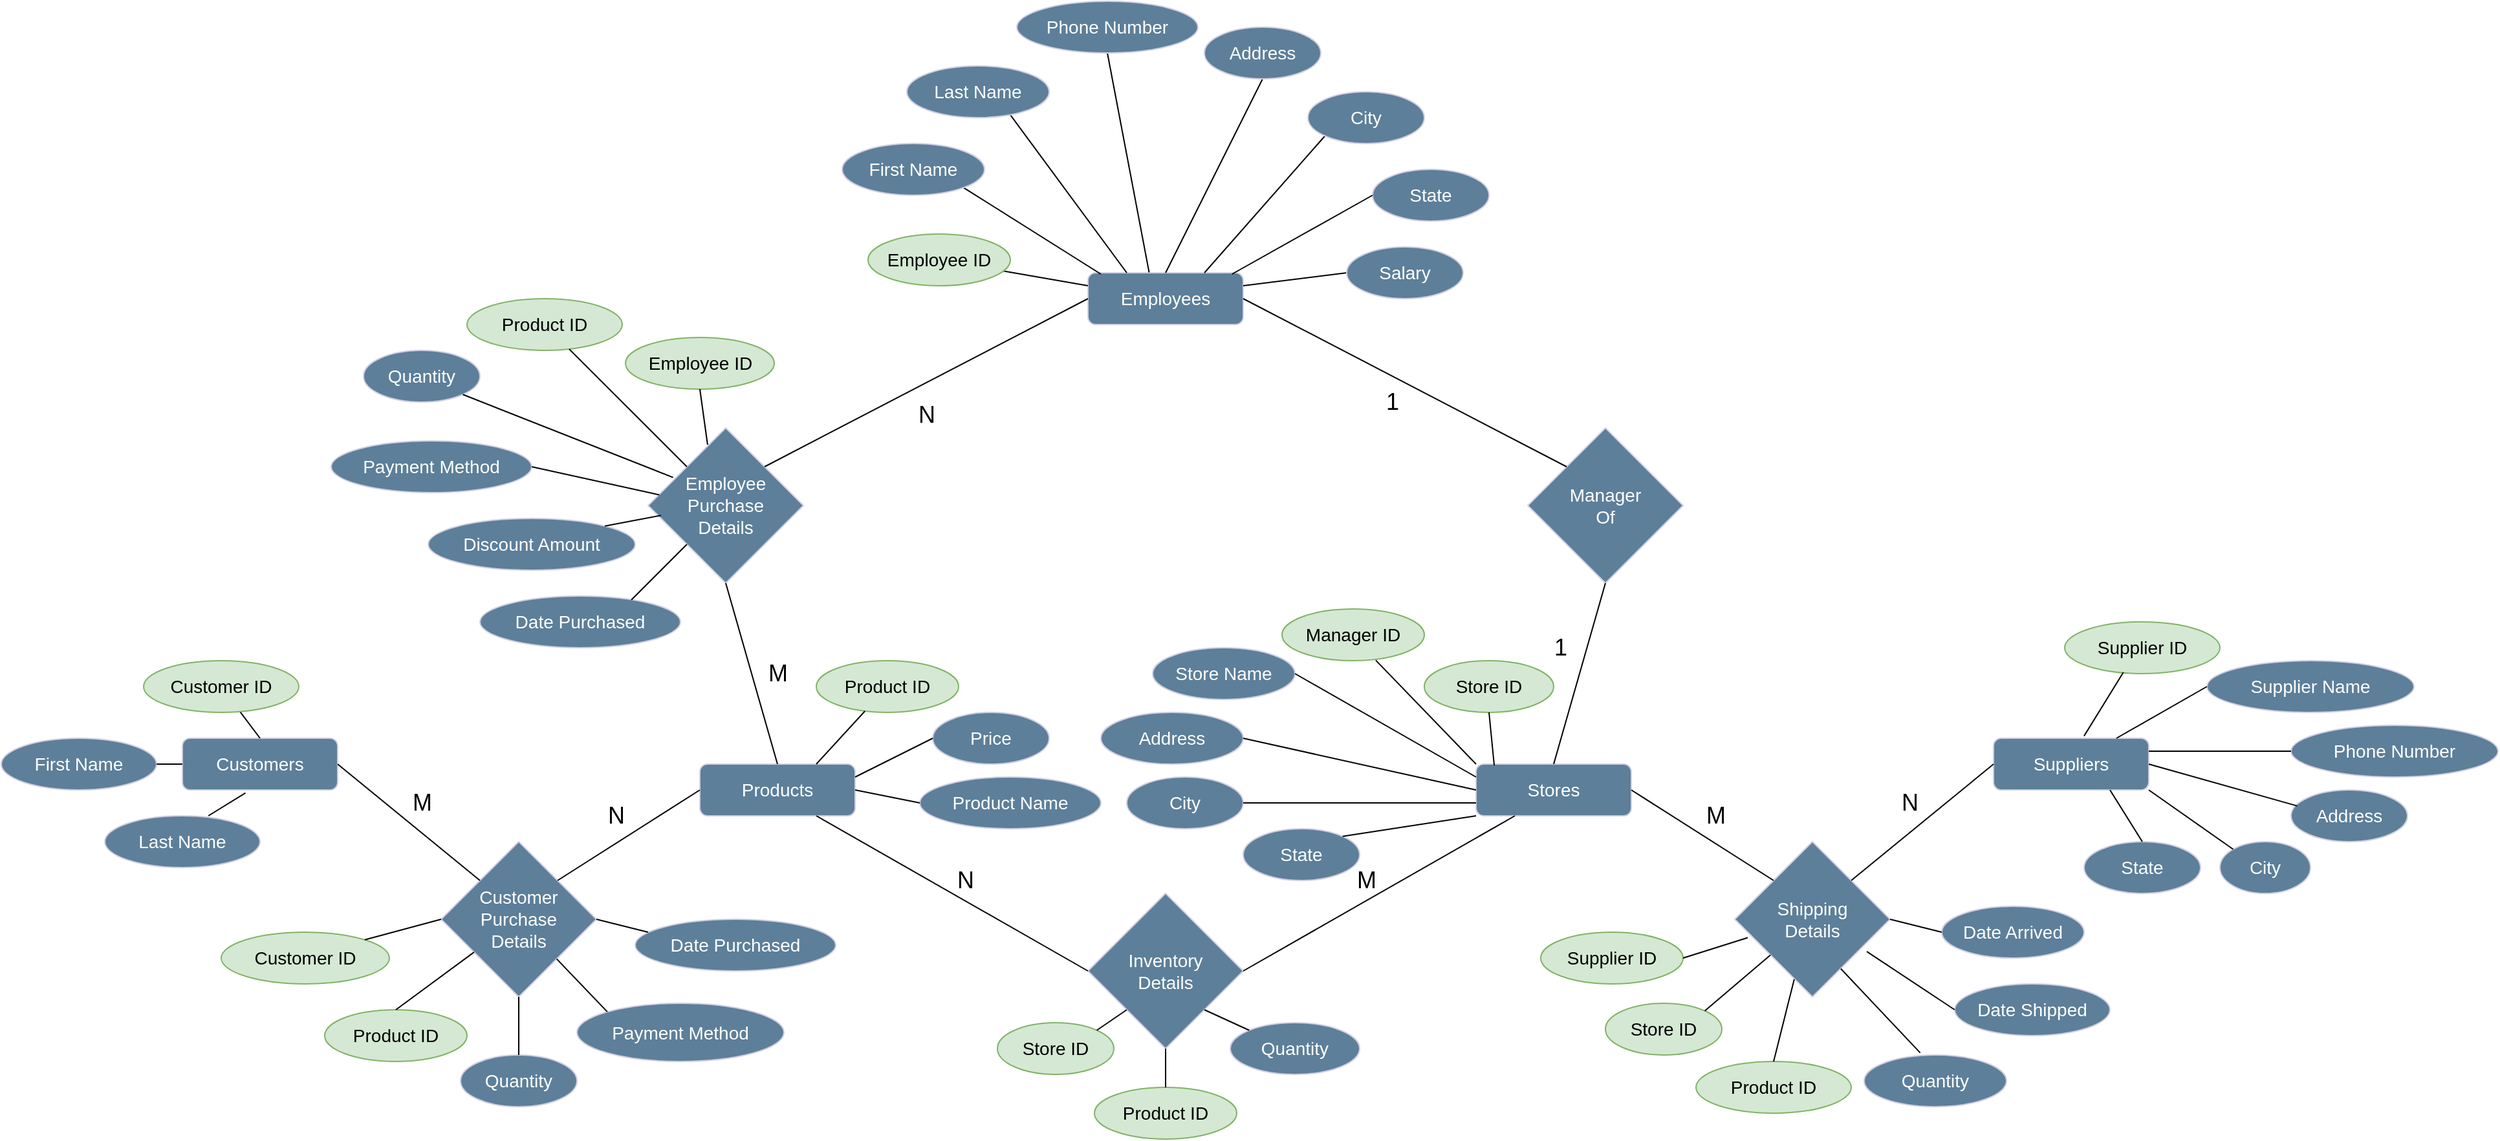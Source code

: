 <mxfile version="13.8.0" type="device"><diagram id="VYTb03us6esAAmL-X3yg" name="Page-1"><mxGraphModel dx="2272" dy="1904" grid="1" gridSize="10" guides="1" tooltips="1" connect="1" arrows="1" fold="1" page="1" pageScale="1" pageWidth="850" pageHeight="1100" math="0" shadow="0"><root><mxCell id="0"/><mxCell id="1" parent="0"/><mxCell id="piTA3tJr2Fd1PBmxvpUg-2" value="&lt;font style=&quot;font-size: 14px;&quot;&gt;Customer&lt;br style=&quot;font-size: 14px;&quot;&gt;Purchase&lt;br style=&quot;font-size: 14px;&quot;&gt;Details&lt;/font&gt;" style="rhombus;whiteSpace=wrap;html=1;fillColor=#5D7F99;strokeColor=#D0CEE2;fontSize=14;fontColor=#FFFFFF;" parent="1" vertex="1"><mxGeometry x="-160" y="560" width="120" height="120" as="geometry"/></mxCell><mxCell id="piTA3tJr2Fd1PBmxvpUg-3" value="&lt;font style=&quot;font-size: 14px;&quot;&gt;Customers&lt;/font&gt;" style="rounded=1;whiteSpace=wrap;html=1;fillColor=#5D7F99;strokeColor=#D0CEE2;fontSize=14;fontColor=#FFFFFF;" parent="1" vertex="1"><mxGeometry x="-360" y="480" width="120" height="40" as="geometry"/></mxCell><mxCell id="piTA3tJr2Fd1PBmxvpUg-4" value="&lt;font style=&quot;font-size: 14px;&quot;&gt;Products&lt;/font&gt;" style="rounded=1;whiteSpace=wrap;html=1;fillColor=#5D7F99;strokeColor=#D0CEE2;fontSize=14;fontColor=#FFFFFF;" parent="1" vertex="1"><mxGeometry x="40" y="500" width="120" height="40" as="geometry"/></mxCell><mxCell id="piTA3tJr2Fd1PBmxvpUg-5" value="&lt;font style=&quot;font-size: 14px;&quot;&gt;Employees&lt;/font&gt;" style="rounded=1;whiteSpace=wrap;html=1;fillColor=#5D7F99;strokeColor=#D0CEE2;fontSize=14;fontColor=#FFFFFF;" parent="1" vertex="1"><mxGeometry x="340" y="120" width="120" height="40" as="geometry"/></mxCell><mxCell id="piTA3tJr2Fd1PBmxvpUg-6" value="&lt;font style=&quot;font-size: 14px;&quot;&gt;Stores&lt;/font&gt;" style="rounded=1;whiteSpace=wrap;html=1;fillColor=#5D7F99;strokeColor=#D0CEE2;fontSize=14;fontColor=#FFFFFF;" parent="1" vertex="1"><mxGeometry x="640" y="500" width="120" height="40" as="geometry"/></mxCell><mxCell id="piTA3tJr2Fd1PBmxvpUg-7" value="&lt;font style=&quot;font-size: 14px;&quot;&gt;Employee&lt;br style=&quot;font-size: 14px;&quot;&gt;Purchase&lt;br style=&quot;font-size: 14px;&quot;&gt;Details&lt;br style=&quot;font-size: 14px;&quot;&gt;&lt;/font&gt;" style="rhombus;whiteSpace=wrap;html=1;fillColor=#5D7F99;strokeColor=#D0CEE2;fontSize=14;fontColor=#FFFFFF;" parent="1" vertex="1"><mxGeometry y="240" width="120" height="120" as="geometry"/></mxCell><mxCell id="piTA3tJr2Fd1PBmxvpUg-8" value="&lt;font style=&quot;font-size: 14px;&quot;&gt;Manager&lt;br style=&quot;font-size: 14px;&quot;&gt;Of&lt;/font&gt;" style="rhombus;whiteSpace=wrap;html=1;fillColor=#5D7F99;strokeColor=#D0CEE2;fontSize=14;fontColor=#FFFFFF;" parent="1" vertex="1"><mxGeometry x="680" y="240" width="120" height="120" as="geometry"/></mxCell><mxCell id="piTA3tJr2Fd1PBmxvpUg-9" value="&lt;font style=&quot;font-size: 14px;&quot;&gt;Inventory&lt;br style=&quot;font-size: 14px;&quot;&gt;Details&lt;/font&gt;" style="rhombus;whiteSpace=wrap;html=1;fillColor=#5D7F99;strokeColor=#D0CEE2;fontSize=14;fontColor=#FFFFFF;" parent="1" vertex="1"><mxGeometry x="340" y="600" width="120" height="120" as="geometry"/></mxCell><mxCell id="piTA3tJr2Fd1PBmxvpUg-10" value="&lt;font style=&quot;font-size: 14px;&quot;&gt;Shipping&lt;br style=&quot;font-size: 14px;&quot;&gt;Details&lt;br style=&quot;font-size: 14px;&quot;&gt;&lt;/font&gt;" style="rhombus;whiteSpace=wrap;html=1;fillColor=#5D7F99;strokeColor=#D0CEE2;fontSize=14;fontColor=#FFFFFF;" parent="1" vertex="1"><mxGeometry x="840" y="560" width="120" height="120" as="geometry"/></mxCell><mxCell id="piTA3tJr2Fd1PBmxvpUg-11" value="" style="endArrow=none;html=1;exitX=1;exitY=0.5;exitDx=0;exitDy=0;entryX=0;entryY=0;entryDx=0;entryDy=0;fontSize=14;fontColor=#FFFFFF;" parent="1" source="piTA3tJr2Fd1PBmxvpUg-3" target="piTA3tJr2Fd1PBmxvpUg-2" edge="1"><mxGeometry width="50" height="50" relative="1" as="geometry"><mxPoint x="-170" y="480" as="sourcePoint"/><mxPoint x="-120" y="430" as="targetPoint"/></mxGeometry></mxCell><mxCell id="piTA3tJr2Fd1PBmxvpUg-12" value="" style="endArrow=none;html=1;entryX=0.5;entryY=1;entryDx=0;entryDy=0;exitX=0.5;exitY=0;exitDx=0;exitDy=0;fontSize=14;fontColor=#FFFFFF;" parent="1" source="piTA3tJr2Fd1PBmxvpUg-6" target="piTA3tJr2Fd1PBmxvpUg-8" edge="1"><mxGeometry width="50" height="50" relative="1" as="geometry"><mxPoint x="850" y="250" as="sourcePoint"/><mxPoint x="650" y="350" as="targetPoint"/></mxGeometry></mxCell><mxCell id="piTA3tJr2Fd1PBmxvpUg-13" value="" style="endArrow=none;html=1;exitX=1;exitY=0;exitDx=0;exitDy=0;entryX=0;entryY=0.5;entryDx=0;entryDy=0;fontSize=14;fontColor=#FFFFFF;" parent="1" source="piTA3tJr2Fd1PBmxvpUg-2" target="piTA3tJr2Fd1PBmxvpUg-4" edge="1"><mxGeometry width="50" height="50" relative="1" as="geometry"><mxPoint x="50" y="460" as="sourcePoint"/><mxPoint x="100" y="410" as="targetPoint"/></mxGeometry></mxCell><mxCell id="piTA3tJr2Fd1PBmxvpUg-14" value="" style="endArrow=none;html=1;exitX=1;exitY=0;exitDx=0;exitDy=0;entryX=0;entryY=0.5;entryDx=0;entryDy=0;fontSize=14;fontColor=#FFFFFF;" parent="1" source="piTA3tJr2Fd1PBmxvpUg-7" target="piTA3tJr2Fd1PBmxvpUg-5" edge="1"><mxGeometry width="50" height="50" relative="1" as="geometry"><mxPoint x="120" y="270" as="sourcePoint"/><mxPoint x="170" y="220" as="targetPoint"/></mxGeometry></mxCell><mxCell id="piTA3tJr2Fd1PBmxvpUg-15" value="" style="endArrow=none;html=1;entryX=0;entryY=0;entryDx=0;entryDy=0;exitX=1;exitY=0.5;exitDx=0;exitDy=0;fontSize=14;fontColor=#FFFFFF;" parent="1" source="piTA3tJr2Fd1PBmxvpUg-5" target="piTA3tJr2Fd1PBmxvpUg-8" edge="1"><mxGeometry width="50" height="50" relative="1" as="geometry"><mxPoint x="150" y="390" as="sourcePoint"/><mxPoint x="200" y="340" as="targetPoint"/></mxGeometry></mxCell><mxCell id="piTA3tJr2Fd1PBmxvpUg-16" value="" style="endArrow=none;html=1;exitX=0.5;exitY=0;exitDx=0;exitDy=0;entryX=0.5;entryY=1;entryDx=0;entryDy=0;fontSize=14;fontColor=#FFFFFF;" parent="1" source="piTA3tJr2Fd1PBmxvpUg-4" target="piTA3tJr2Fd1PBmxvpUg-7" edge="1"><mxGeometry width="50" height="50" relative="1" as="geometry"><mxPoint x="190" y="450" as="sourcePoint"/><mxPoint x="240" y="400" as="targetPoint"/></mxGeometry></mxCell><mxCell id="piTA3tJr2Fd1PBmxvpUg-18" value="" style="endArrow=none;html=1;exitX=0.25;exitY=1;exitDx=0;exitDy=0;entryX=1;entryY=0.5;entryDx=0;entryDy=0;fontSize=14;fontColor=#FFFFFF;" parent="1" source="piTA3tJr2Fd1PBmxvpUg-6" target="piTA3tJr2Fd1PBmxvpUg-9" edge="1"><mxGeometry width="50" height="50" relative="1" as="geometry"><mxPoint x="1020" y="120" as="sourcePoint"/><mxPoint x="1070" y="70" as="targetPoint"/></mxGeometry></mxCell><mxCell id="piTA3tJr2Fd1PBmxvpUg-19" value="" style="endArrow=none;html=1;exitX=0.75;exitY=1;exitDx=0;exitDy=0;entryX=0;entryY=0.5;entryDx=0;entryDy=0;fontSize=14;fontColor=#FFFFFF;" parent="1" source="piTA3tJr2Fd1PBmxvpUg-4" target="piTA3tJr2Fd1PBmxvpUg-9" edge="1"><mxGeometry width="50" height="50" relative="1" as="geometry"><mxPoint x="450" y="580" as="sourcePoint"/><mxPoint x="500" y="530" as="targetPoint"/></mxGeometry></mxCell><mxCell id="piTA3tJr2Fd1PBmxvpUg-20" value="&lt;font style=&quot;font-size: 14px;&quot;&gt;Suppliers&lt;/font&gt;" style="rounded=1;whiteSpace=wrap;html=1;fillColor=#5D7F99;strokeColor=#D0CEE2;fontSize=14;fontColor=#FFFFFF;" parent="1" vertex="1"><mxGeometry x="1040" y="480" width="120" height="40" as="geometry"/></mxCell><mxCell id="piTA3tJr2Fd1PBmxvpUg-21" value="" style="endArrow=none;html=1;entryX=0;entryY=0.5;entryDx=0;entryDy=0;exitX=1;exitY=0;exitDx=0;exitDy=0;fontSize=14;fontColor=#FFFFFF;" parent="1" source="piTA3tJr2Fd1PBmxvpUg-10" target="piTA3tJr2Fd1PBmxvpUg-20" edge="1"><mxGeometry width="50" height="50" relative="1" as="geometry"><mxPoint x="360" y="480" as="sourcePoint"/><mxPoint x="410" y="430" as="targetPoint"/></mxGeometry></mxCell><mxCell id="piTA3tJr2Fd1PBmxvpUg-22" value="" style="endArrow=none;html=1;entryX=0;entryY=0;entryDx=0;entryDy=0;exitX=1;exitY=0.5;exitDx=0;exitDy=0;fontSize=14;fontColor=#FFFFFF;" parent="1" source="piTA3tJr2Fd1PBmxvpUg-6" target="piTA3tJr2Fd1PBmxvpUg-10" edge="1"><mxGeometry width="50" height="50" relative="1" as="geometry"><mxPoint x="360" y="480" as="sourcePoint"/><mxPoint x="410" y="430" as="targetPoint"/></mxGeometry></mxCell><mxCell id="piTA3tJr2Fd1PBmxvpUg-23" value="&lt;font style=&quot;font-size: 18px&quot; color=&quot;#000000&quot;&gt;M&lt;/font&gt;" style="text;html=1;align=center;verticalAlign=middle;resizable=0;points=[];autosize=1;fontSize=14;fontColor=#FFFFFF;" parent="1" vertex="1"><mxGeometry x="-190" y="520" width="30" height="20" as="geometry"/></mxCell><mxCell id="piTA3tJr2Fd1PBmxvpUg-26" value="&lt;font style=&quot;font-size: 18px&quot; color=&quot;#000000&quot;&gt;N&lt;/font&gt;" style="text;html=1;align=center;verticalAlign=middle;resizable=0;points=[];autosize=1;fontSize=14;fontColor=#FFFFFF;" parent="1" vertex="1"><mxGeometry x="-40" y="530" width="30" height="20" as="geometry"/></mxCell><mxCell id="piTA3tJr2Fd1PBmxvpUg-28" value="&lt;font style=&quot;font-size: 18px&quot; color=&quot;#000000&quot;&gt;M&lt;/font&gt;" style="text;html=1;align=center;verticalAlign=middle;resizable=0;points=[];autosize=1;fontSize=14;fontColor=#FFFFFF;" parent="1" vertex="1"><mxGeometry x="85" y="420" width="30" height="20" as="geometry"/></mxCell><mxCell id="piTA3tJr2Fd1PBmxvpUg-29" value="&lt;font style=&quot;font-size: 18px&quot; color=&quot;#000000&quot;&gt;N&lt;/font&gt;" style="text;html=1;align=center;verticalAlign=middle;resizable=0;points=[];autosize=1;fontSize=14;fontColor=#FFFFFF;" parent="1" vertex="1"><mxGeometry x="200" y="220" width="30" height="20" as="geometry"/></mxCell><mxCell id="piTA3tJr2Fd1PBmxvpUg-32" value="&lt;font style=&quot;font-size: 18px&quot; color=&quot;#000000&quot;&gt;1&lt;/font&gt;" style="text;html=1;align=center;verticalAlign=middle;resizable=0;points=[];autosize=1;fontSize=14;fontColor=#FFFFFF;" parent="1" vertex="1"><mxGeometry x="560" y="210" width="30" height="20" as="geometry"/></mxCell><mxCell id="piTA3tJr2Fd1PBmxvpUg-33" value="&lt;font style=&quot;font-size: 18px&quot; color=&quot;#000000&quot;&gt;1&lt;/font&gt;" style="text;html=1;align=center;verticalAlign=middle;resizable=0;points=[];autosize=1;fontSize=14;fontColor=#FFFFFF;" parent="1" vertex="1"><mxGeometry x="690" y="400" width="30" height="20" as="geometry"/></mxCell><mxCell id="piTA3tJr2Fd1PBmxvpUg-34" value="&lt;font style=&quot;font-size: 18px&quot; color=&quot;#000000&quot;&gt;N&lt;/font&gt;" style="text;html=1;align=center;verticalAlign=middle;resizable=0;points=[];autosize=1;fontSize=14;fontColor=#FFFFFF;" parent="1" vertex="1"><mxGeometry x="230" y="580" width="30" height="20" as="geometry"/></mxCell><mxCell id="piTA3tJr2Fd1PBmxvpUg-39" value="&lt;font style=&quot;font-size: 18px&quot; color=&quot;#000000&quot;&gt;M&lt;/font&gt;" style="text;html=1;align=center;verticalAlign=middle;resizable=0;points=[];autosize=1;fontSize=14;fontColor=#FFFFFF;" parent="1" vertex="1"><mxGeometry x="810" y="530" width="30" height="20" as="geometry"/></mxCell><mxCell id="piTA3tJr2Fd1PBmxvpUg-41" value="&lt;font style=&quot;font-size: 18px&quot; color=&quot;#000000&quot;&gt;N&lt;/font&gt;" style="text;html=1;align=center;verticalAlign=middle;resizable=0;points=[];autosize=1;fontSize=14;fontColor=#FFFFFF;" parent="1" vertex="1"><mxGeometry x="960" y="520" width="30" height="20" as="geometry"/></mxCell><mxCell id="piTA3tJr2Fd1PBmxvpUg-44" value="&lt;font style=&quot;font-size: 18px&quot; color=&quot;#000000&quot;&gt;M&lt;/font&gt;" style="text;html=1;align=center;verticalAlign=middle;resizable=0;points=[];autosize=1;fontSize=14;fontColor=#FFFFFF;" parent="1" vertex="1"><mxGeometry x="540" y="580" width="30" height="20" as="geometry"/></mxCell><mxCell id="piTA3tJr2Fd1PBmxvpUg-45" value="Quantity" style="ellipse;whiteSpace=wrap;html=1;rounded=0;sketch=0;strokeColor=#D0CEE2;fillColor=#5D7F99;fontSize=14;fontColor=#FFFFFF;" parent="1" vertex="1"><mxGeometry x="-145" y="725" width="90" height="40" as="geometry"/></mxCell><mxCell id="piTA3tJr2Fd1PBmxvpUg-46" value="Product Name" style="ellipse;whiteSpace=wrap;html=1;rounded=0;sketch=0;strokeColor=#D0CEE2;fillColor=#5D7F99;fontSize=14;fontColor=#FFFFFF;" parent="1" vertex="1"><mxGeometry x="210" y="510" width="140" height="40" as="geometry"/></mxCell><mxCell id="piTA3tJr2Fd1PBmxvpUg-47" value="Payment Method" style="ellipse;whiteSpace=wrap;html=1;rounded=0;sketch=0;strokeColor=#D0CEE2;fillColor=#5D7F99;fontSize=14;fontColor=#FFFFFF;" parent="1" vertex="1"><mxGeometry x="-55" y="685" width="160" height="45" as="geometry"/></mxCell><mxCell id="piTA3tJr2Fd1PBmxvpUg-48" value="Price" style="ellipse;whiteSpace=wrap;html=1;rounded=0;sketch=0;strokeColor=#D0CEE2;fillColor=#5D7F99;fontSize=14;fontColor=#FFFFFF;" parent="1" vertex="1"><mxGeometry x="220" y="460" width="90" height="40" as="geometry"/></mxCell><mxCell id="piTA3tJr2Fd1PBmxvpUg-49" value="Store ID" style="ellipse;whiteSpace=wrap;html=1;rounded=0;sketch=0;strokeColor=#82b366;fillColor=#d5e8d4;fontSize=14;" parent="1" vertex="1"><mxGeometry x="600" y="420" width="100" height="40" as="geometry"/></mxCell><mxCell id="piTA3tJr2Fd1PBmxvpUg-50" value="" style="endArrow=none;html=1;strokeColor=#000000;fontSize=14;fontColor=#FFFFFF;exitX=0.5;exitY=0;exitDx=0;exitDy=0;" parent="1" source="piTA3tJr2Fd1PBmxvpUg-3" target="piTA3tJr2Fd1PBmxvpUg-55" edge="1"><mxGeometry width="50" height="50" relative="1" as="geometry"><mxPoint x="-470" y="710" as="sourcePoint"/><mxPoint x="-420" y="660" as="targetPoint"/></mxGeometry></mxCell><mxCell id="piTA3tJr2Fd1PBmxvpUg-52" value="Customer ID" style="ellipse;whiteSpace=wrap;html=1;rounded=0;sketch=0;strokeColor=#82b366;fillColor=#d5e8d4;fontSize=14;" parent="1" vertex="1"><mxGeometry x="-330" y="630" width="130" height="40" as="geometry"/></mxCell><mxCell id="piTA3tJr2Fd1PBmxvpUg-53" value="Product ID" style="ellipse;whiteSpace=wrap;html=1;rounded=0;sketch=0;strokeColor=#82b366;fillColor=#d5e8d4;fontSize=14;" parent="1" vertex="1"><mxGeometry x="130" y="420" width="110" height="40" as="geometry"/></mxCell><mxCell id="piTA3tJr2Fd1PBmxvpUg-54" value="Product ID" style="ellipse;whiteSpace=wrap;html=1;rounded=0;sketch=0;strokeColor=#82b366;fillColor=#d5e8d4;fontSize=14;" parent="1" vertex="1"><mxGeometry x="-250" y="690" width="110" height="40" as="geometry"/></mxCell><mxCell id="piTA3tJr2Fd1PBmxvpUg-55" value="Customer ID" style="ellipse;whiteSpace=wrap;html=1;rounded=0;sketch=0;strokeColor=#82b366;fillColor=#d5e8d4;fontSize=14;" parent="1" vertex="1"><mxGeometry x="-390" y="420" width="120" height="40" as="geometry"/></mxCell><mxCell id="piTA3tJr2Fd1PBmxvpUg-56" value="First Name" style="ellipse;whiteSpace=wrap;html=1;rounded=0;sketch=0;strokeColor=#D0CEE2;fillColor=#5D7F99;fontSize=14;fontColor=#FFFFFF;" parent="1" vertex="1"><mxGeometry x="-500" y="480" width="120" height="40" as="geometry"/></mxCell><mxCell id="piTA3tJr2Fd1PBmxvpUg-57" value="Last Name" style="ellipse;whiteSpace=wrap;html=1;rounded=0;sketch=0;strokeColor=#D0CEE2;fillColor=#5D7F99;fontSize=14;fontColor=#FFFFFF;" parent="1" vertex="1"><mxGeometry x="-420" y="540" width="120" height="40" as="geometry"/></mxCell><mxCell id="piTA3tJr2Fd1PBmxvpUg-59" value="" style="endArrow=none;html=1;strokeColor=#000000;fontSize=14;fontColor=#FFFFFF;entryX=0;entryY=0.5;entryDx=0;entryDy=0;exitX=1;exitY=0.5;exitDx=0;exitDy=0;" parent="1" source="piTA3tJr2Fd1PBmxvpUg-56" target="piTA3tJr2Fd1PBmxvpUg-3" edge="1"><mxGeometry width="50" height="50" relative="1" as="geometry"><mxPoint x="-460" y="720" as="sourcePoint"/><mxPoint x="-410" y="670" as="targetPoint"/></mxGeometry></mxCell><mxCell id="piTA3tJr2Fd1PBmxvpUg-61" value="" style="endArrow=none;html=1;strokeColor=#000000;fontSize=14;fontColor=#FFFFFF;entryX=0.406;entryY=1.058;entryDx=0;entryDy=0;entryPerimeter=0;exitX=0.667;exitY=0;exitDx=0;exitDy=0;exitPerimeter=0;" parent="1" source="piTA3tJr2Fd1PBmxvpUg-57" target="piTA3tJr2Fd1PBmxvpUg-3" edge="1"><mxGeometry width="50" height="50" relative="1" as="geometry"><mxPoint x="-380" y="770" as="sourcePoint"/><mxPoint x="-330" y="720" as="targetPoint"/></mxGeometry></mxCell><mxCell id="piTA3tJr2Fd1PBmxvpUg-62" value="" style="endArrow=none;html=1;strokeColor=#000000;fontSize=14;fontColor=#FFFFFF;entryX=0;entryY=0.5;entryDx=0;entryDy=0;exitX=1;exitY=0;exitDx=0;exitDy=0;" parent="1" source="piTA3tJr2Fd1PBmxvpUg-52" target="piTA3tJr2Fd1PBmxvpUg-2" edge="1"><mxGeometry width="50" height="50" relative="1" as="geometry"><mxPoint x="-370" y="780" as="sourcePoint"/><mxPoint x="-320" y="730" as="targetPoint"/></mxGeometry></mxCell><mxCell id="piTA3tJr2Fd1PBmxvpUg-63" value="" style="endArrow=none;html=1;strokeColor=#000000;fontSize=14;fontColor=#FFFFFF;exitX=0;exitY=0.25;exitDx=0;exitDy=0;" parent="1" source="piTA3tJr2Fd1PBmxvpUg-5" target="piTA3tJr2Fd1PBmxvpUg-104" edge="1"><mxGeometry width="50" height="50" relative="1" as="geometry"><mxPoint x="350" y="130" as="sourcePoint"/><mxPoint x="350" y="-10" as="targetPoint"/></mxGeometry></mxCell><mxCell id="piTA3tJr2Fd1PBmxvpUg-64" value="" style="endArrow=none;html=1;strokeColor=#000000;fontSize=14;fontColor=#FFFFFF;entryX=1;entryY=1;entryDx=0;entryDy=0;exitX=0.083;exitY=0.025;exitDx=0;exitDy=0;exitPerimeter=0;" parent="1" source="piTA3tJr2Fd1PBmxvpUg-5" target="piTA3tJr2Fd1PBmxvpUg-81" edge="1"><mxGeometry width="50" height="50" relative="1" as="geometry"><mxPoint x="380" y="10" as="sourcePoint"/><mxPoint x="430" y="-40" as="targetPoint"/></mxGeometry></mxCell><mxCell id="piTA3tJr2Fd1PBmxvpUg-65" value="" style="endArrow=none;html=1;strokeColor=#000000;fontSize=14;fontColor=#FFFFFF;exitX=0.75;exitY=0;exitDx=0;exitDy=0;" parent="1" source="piTA3tJr2Fd1PBmxvpUg-4" target="piTA3tJr2Fd1PBmxvpUg-53" edge="1"><mxGeometry width="50" height="50" relative="1" as="geometry"><mxPoint x="280" y="330" as="sourcePoint"/><mxPoint x="330" y="280" as="targetPoint"/></mxGeometry></mxCell><mxCell id="piTA3tJr2Fd1PBmxvpUg-66" value="" style="endArrow=none;html=1;strokeColor=#000000;fontSize=14;fontColor=#FFFFFF;exitX=1;exitY=0.25;exitDx=0;exitDy=0;entryX=0;entryY=0.5;entryDx=0;entryDy=0;" parent="1" source="piTA3tJr2Fd1PBmxvpUg-4" target="piTA3tJr2Fd1PBmxvpUg-48" edge="1"><mxGeometry width="50" height="50" relative="1" as="geometry"><mxPoint x="290" y="340" as="sourcePoint"/><mxPoint x="340" y="290" as="targetPoint"/></mxGeometry></mxCell><mxCell id="piTA3tJr2Fd1PBmxvpUg-67" value="" style="endArrow=none;html=1;strokeColor=#000000;fontSize=14;fontColor=#FFFFFF;entryX=0.5;entryY=1;entryDx=0;entryDy=0;exitX=0.5;exitY=0;exitDx=0;exitDy=0;" parent="1" source="piTA3tJr2Fd1PBmxvpUg-5" target="piTA3tJr2Fd1PBmxvpUg-105" edge="1"><mxGeometry width="50" height="50" relative="1" as="geometry"><mxPoint x="400" y="420" as="sourcePoint"/><mxPoint x="450" y="370" as="targetPoint"/></mxGeometry></mxCell><mxCell id="piTA3tJr2Fd1PBmxvpUg-68" value="" style="endArrow=none;html=1;strokeColor=#000000;fontSize=14;fontColor=#FFFFFF;exitX=0.75;exitY=0;exitDx=0;exitDy=0;entryX=0;entryY=1;entryDx=0;entryDy=0;" parent="1" source="piTA3tJr2Fd1PBmxvpUg-5" target="piTA3tJr2Fd1PBmxvpUg-82" edge="1"><mxGeometry width="50" height="50" relative="1" as="geometry"><mxPoint x="410" y="430" as="sourcePoint"/><mxPoint x="560" y="-50" as="targetPoint"/></mxGeometry></mxCell><mxCell id="piTA3tJr2Fd1PBmxvpUg-69" value="" style="endArrow=none;html=1;strokeColor=#000000;fontSize=14;fontColor=#FFFFFF;entryX=0.25;entryY=0;entryDx=0;entryDy=0;exitX=0.726;exitY=0.942;exitDx=0;exitDy=0;exitPerimeter=0;" parent="1" source="piTA3tJr2Fd1PBmxvpUg-83" target="piTA3tJr2Fd1PBmxvpUg-5" edge="1"><mxGeometry width="50" height="50" relative="1" as="geometry"><mxPoint x="330" y="430" as="sourcePoint"/><mxPoint x="380" y="380" as="targetPoint"/></mxGeometry></mxCell><mxCell id="piTA3tJr2Fd1PBmxvpUg-70" value="" style="endArrow=none;html=1;strokeColor=#000000;fontSize=14;fontColor=#FFFFFF;entryX=0.394;entryY=-0.008;entryDx=0;entryDy=0;entryPerimeter=0;exitX=0.5;exitY=1;exitDx=0;exitDy=0;" parent="1" source="piTA3tJr2Fd1PBmxvpUg-80" target="piTA3tJr2Fd1PBmxvpUg-5" edge="1"><mxGeometry width="50" height="50" relative="1" as="geometry"><mxPoint x="340" y="440" as="sourcePoint"/><mxPoint x="390" y="390" as="targetPoint"/></mxGeometry></mxCell><mxCell id="piTA3tJr2Fd1PBmxvpUg-71" value="" style="endArrow=none;html=1;strokeColor=#000000;fontSize=14;fontColor=#FFFFFF;" parent="1" source="piTA3tJr2Fd1PBmxvpUg-2" target="piTA3tJr2Fd1PBmxvpUg-45" edge="1"><mxGeometry width="50" height="50" relative="1" as="geometry"><mxPoint x="-77" y="660" as="sourcePoint"/><mxPoint x="260" y="340" as="targetPoint"/></mxGeometry></mxCell><mxCell id="piTA3tJr2Fd1PBmxvpUg-72" value="" style="endArrow=none;html=1;strokeColor=#000000;fontSize=14;fontColor=#FFFFFF;entryX=0;entryY=0;entryDx=0;entryDy=0;" parent="1" source="piTA3tJr2Fd1PBmxvpUg-2" target="piTA3tJr2Fd1PBmxvpUg-47" edge="1"><mxGeometry width="50" height="50" relative="1" as="geometry"><mxPoint x="220" y="400" as="sourcePoint"/><mxPoint x="270" y="350" as="targetPoint"/></mxGeometry></mxCell><mxCell id="piTA3tJr2Fd1PBmxvpUg-73" value="" style="endArrow=none;html=1;strokeColor=#000000;fontSize=14;fontColor=#FFFFFF;exitX=0.5;exitY=0;exitDx=0;exitDy=0;" parent="1" source="piTA3tJr2Fd1PBmxvpUg-54" target="piTA3tJr2Fd1PBmxvpUg-2" edge="1"><mxGeometry width="50" height="50" relative="1" as="geometry"><mxPoint x="270" y="420" as="sourcePoint"/><mxPoint x="320" y="370" as="targetPoint"/></mxGeometry></mxCell><mxCell id="piTA3tJr2Fd1PBmxvpUg-74" value="" style="endArrow=none;html=1;strokeColor=#000000;fontSize=14;fontColor=#FFFFFF;exitX=1;exitY=0.5;exitDx=0;exitDy=0;entryX=0;entryY=0.5;entryDx=0;entryDy=0;" parent="1" source="piTA3tJr2Fd1PBmxvpUg-4" target="piTA3tJr2Fd1PBmxvpUg-46" edge="1"><mxGeometry width="50" height="50" relative="1" as="geometry"><mxPoint x="280" y="430" as="sourcePoint"/><mxPoint x="330" y="380" as="targetPoint"/></mxGeometry></mxCell><mxCell id="piTA3tJr2Fd1PBmxvpUg-75" value="Product ID" style="ellipse;whiteSpace=wrap;html=1;rounded=0;sketch=0;strokeColor=#82b366;fillColor=#d5e8d4;fontSize=14;" parent="1" vertex="1"><mxGeometry x="-140" y="140" width="120" height="40" as="geometry"/></mxCell><mxCell id="piTA3tJr2Fd1PBmxvpUg-76" value="Payment Method" style="ellipse;whiteSpace=wrap;html=1;rounded=0;sketch=0;strokeColor=#D0CEE2;fillColor=#5D7F99;fontSize=14;fontColor=#FFFFFF;" parent="1" vertex="1"><mxGeometry x="-245" y="250" width="155" height="40" as="geometry"/></mxCell><mxCell id="piTA3tJr2Fd1PBmxvpUg-77" value="Employee ID" style="ellipse;whiteSpace=wrap;html=1;rounded=0;sketch=0;strokeColor=#82b366;fillColor=#d5e8d4;fontSize=14;" parent="1" vertex="1"><mxGeometry x="-17.5" y="170" width="115" height="40" as="geometry"/></mxCell><mxCell id="piTA3tJr2Fd1PBmxvpUg-78" value="Discount Amount" style="ellipse;whiteSpace=wrap;html=1;rounded=0;sketch=0;strokeColor=#D0CEE2;fillColor=#5D7F99;fontSize=14;fontColor=#FFFFFF;" parent="1" vertex="1"><mxGeometry x="-170" y="310" width="160" height="40" as="geometry"/></mxCell><mxCell id="piTA3tJr2Fd1PBmxvpUg-79" value="Quantity" style="ellipse;whiteSpace=wrap;html=1;rounded=0;sketch=0;strokeColor=#D0CEE2;fillColor=#5D7F99;fontSize=14;fontColor=#FFFFFF;" parent="1" vertex="1"><mxGeometry x="-220" y="180" width="90" height="40" as="geometry"/></mxCell><mxCell id="piTA3tJr2Fd1PBmxvpUg-80" value="Phone Number" style="ellipse;whiteSpace=wrap;html=1;rounded=0;sketch=0;strokeColor=#D0CEE2;fillColor=#5D7F99;fontSize=14;fontColor=#FFFFFF;" parent="1" vertex="1"><mxGeometry x="285" y="-90" width="140" height="40" as="geometry"/></mxCell><mxCell id="piTA3tJr2Fd1PBmxvpUg-81" value="First Name" style="ellipse;whiteSpace=wrap;html=1;rounded=0;sketch=0;strokeColor=#D0CEE2;fillColor=#5D7F99;fontSize=14;fontColor=#FFFFFF;" parent="1" vertex="1"><mxGeometry x="150" y="20" width="110" height="40" as="geometry"/></mxCell><mxCell id="piTA3tJr2Fd1PBmxvpUg-82" value="City" style="ellipse;whiteSpace=wrap;html=1;rounded=0;sketch=0;strokeColor=#D0CEE2;fillColor=#5D7F99;fontSize=14;fontColor=#FFFFFF;" parent="1" vertex="1"><mxGeometry x="510" y="-20" width="90" height="40" as="geometry"/></mxCell><mxCell id="piTA3tJr2Fd1PBmxvpUg-83" value="Last Name" style="ellipse;whiteSpace=wrap;html=1;rounded=0;sketch=0;strokeColor=#D0CEE2;fillColor=#5D7F99;fontSize=14;fontColor=#FFFFFF;" parent="1" vertex="1"><mxGeometry x="200" y="-40" width="110" height="40" as="geometry"/></mxCell><mxCell id="piTA3tJr2Fd1PBmxvpUg-84" value="Quantity" style="ellipse;whiteSpace=wrap;html=1;rounded=0;sketch=0;strokeColor=#D0CEE2;fillColor=#5D7F99;fontSize=14;fontColor=#FFFFFF;" parent="1" vertex="1"><mxGeometry x="940" y="725" width="110" height="40" as="geometry"/></mxCell><mxCell id="piTA3tJr2Fd1PBmxvpUg-85" value="Date Arrived" style="ellipse;whiteSpace=wrap;html=1;rounded=0;sketch=0;strokeColor=#D0CEE2;fillColor=#5D7F99;fontSize=14;fontColor=#FFFFFF;" parent="1" vertex="1"><mxGeometry x="1000" y="610" width="110" height="40" as="geometry"/></mxCell><mxCell id="piTA3tJr2Fd1PBmxvpUg-86" value="Date Shipped" style="ellipse;whiteSpace=wrap;html=1;rounded=0;sketch=0;strokeColor=#D0CEE2;fillColor=#5D7F99;fontSize=14;fontColor=#FFFFFF;" parent="1" vertex="1"><mxGeometry x="1010" y="670" width="120" height="40" as="geometry"/></mxCell><mxCell id="piTA3tJr2Fd1PBmxvpUg-87" value="Supplier ID" style="ellipse;whiteSpace=wrap;html=1;rounded=0;sketch=0;strokeColor=#82b366;fillColor=#d5e8d4;fontSize=14;" parent="1" vertex="1"><mxGeometry x="690" y="630" width="110" height="40" as="geometry"/></mxCell><mxCell id="piTA3tJr2Fd1PBmxvpUg-88" value="Quantity" style="ellipse;whiteSpace=wrap;html=1;rounded=0;sketch=0;strokeColor=#D0CEE2;fillColor=#5D7F99;fontSize=14;fontColor=#FFFFFF;" parent="1" vertex="1"><mxGeometry x="450" y="700" width="100" height="40" as="geometry"/></mxCell><mxCell id="piTA3tJr2Fd1PBmxvpUg-89" value="Product ID" style="ellipse;whiteSpace=wrap;html=1;rounded=0;sketch=0;strokeColor=#82b366;fillColor=#d5e8d4;fontSize=14;" parent="1" vertex="1"><mxGeometry x="345" y="750" width="110" height="40" as="geometry"/></mxCell><mxCell id="piTA3tJr2Fd1PBmxvpUg-91" value="Store ID" style="ellipse;whiteSpace=wrap;html=1;rounded=0;sketch=0;strokeColor=#82b366;fillColor=#d5e8d4;fontSize=14;" parent="1" vertex="1"><mxGeometry x="270" y="700" width="90" height="40" as="geometry"/></mxCell><mxCell id="piTA3tJr2Fd1PBmxvpUg-92" value="Address" style="ellipse;whiteSpace=wrap;html=1;rounded=0;sketch=0;strokeColor=#D0CEE2;fillColor=#5D7F99;fontSize=14;fontColor=#FFFFFF;" parent="1" vertex="1"><mxGeometry x="350" y="460" width="110" height="40" as="geometry"/></mxCell><mxCell id="piTA3tJr2Fd1PBmxvpUg-93" value="City" style="ellipse;whiteSpace=wrap;html=1;rounded=0;sketch=0;strokeColor=#D0CEE2;fillColor=#5D7F99;fontSize=14;fontColor=#FFFFFF;" parent="1" vertex="1"><mxGeometry x="370" y="510" width="90" height="40" as="geometry"/></mxCell><mxCell id="piTA3tJr2Fd1PBmxvpUg-94" value="Manager ID" style="ellipse;whiteSpace=wrap;html=1;rounded=0;sketch=0;strokeColor=#82b366;fillColor=#d5e8d4;fontSize=14;" parent="1" vertex="1"><mxGeometry x="490" y="380" width="110" height="40" as="geometry"/></mxCell><mxCell id="piTA3tJr2Fd1PBmxvpUg-95" value="Store Name" style="ellipse;whiteSpace=wrap;html=1;rounded=0;sketch=0;strokeColor=#D0CEE2;fillColor=#5D7F99;fontSize=14;fontColor=#FFFFFF;" parent="1" vertex="1"><mxGeometry x="390" y="410" width="110" height="40" as="geometry"/></mxCell><mxCell id="piTA3tJr2Fd1PBmxvpUg-96" value="Product ID" style="ellipse;whiteSpace=wrap;html=1;rounded=0;sketch=0;strokeColor=#82b366;fillColor=#d5e8d4;fontSize=14;" parent="1" vertex="1"><mxGeometry x="810" y="730" width="120" height="40" as="geometry"/></mxCell><mxCell id="piTA3tJr2Fd1PBmxvpUg-97" value="Store ID" style="ellipse;whiteSpace=wrap;html=1;rounded=0;sketch=0;strokeColor=#82b366;fillColor=#d5e8d4;fontSize=14;" parent="1" vertex="1"><mxGeometry x="740" y="685" width="90" height="40" as="geometry"/></mxCell><mxCell id="piTA3tJr2Fd1PBmxvpUg-98" value="City" style="ellipse;whiteSpace=wrap;html=1;rounded=0;sketch=0;strokeColor=#D0CEE2;fillColor=#5D7F99;fontSize=14;fontColor=#FFFFFF;" parent="1" vertex="1"><mxGeometry x="1215" y="560" width="70" height="40" as="geometry"/></mxCell><mxCell id="piTA3tJr2Fd1PBmxvpUg-99" value="State" style="ellipse;whiteSpace=wrap;html=1;rounded=0;sketch=0;strokeColor=#D0CEE2;fillColor=#5D7F99;fontSize=14;fontColor=#FFFFFF;" parent="1" vertex="1"><mxGeometry x="1110" y="560" width="90" height="40" as="geometry"/></mxCell><mxCell id="piTA3tJr2Fd1PBmxvpUg-100" value="Phone Number" style="ellipse;whiteSpace=wrap;html=1;rounded=0;sketch=0;strokeColor=#D0CEE2;fillColor=#5D7F99;fontSize=14;fontColor=#FFFFFF;" parent="1" vertex="1"><mxGeometry x="1270" y="470" width="160" height="40" as="geometry"/></mxCell><mxCell id="piTA3tJr2Fd1PBmxvpUg-101" value="Address" style="ellipse;whiteSpace=wrap;html=1;rounded=0;sketch=0;strokeColor=#D0CEE2;fillColor=#5D7F99;fontSize=14;fontColor=#FFFFFF;" parent="1" vertex="1"><mxGeometry x="1270" y="520" width="90" height="40" as="geometry"/></mxCell><mxCell id="piTA3tJr2Fd1PBmxvpUg-102" value="Supplier Name" style="ellipse;whiteSpace=wrap;html=1;rounded=0;sketch=0;strokeColor=#D0CEE2;fillColor=#5D7F99;fontSize=14;fontColor=#FFFFFF;" parent="1" vertex="1"><mxGeometry x="1205" y="420" width="160" height="40" as="geometry"/></mxCell><mxCell id="piTA3tJr2Fd1PBmxvpUg-103" value="Supplier ID" style="ellipse;whiteSpace=wrap;html=1;rounded=0;sketch=0;strokeColor=#82b366;fillColor=#d5e8d4;fontSize=14;" parent="1" vertex="1"><mxGeometry x="1095" y="390" width="120" height="40" as="geometry"/></mxCell><mxCell id="piTA3tJr2Fd1PBmxvpUg-104" value="Employee ID" style="ellipse;whiteSpace=wrap;html=1;rounded=0;sketch=0;strokeColor=#82b366;fillColor=#d5e8d4;fontSize=14;" parent="1" vertex="1"><mxGeometry x="170" y="90" width="110" height="40" as="geometry"/></mxCell><mxCell id="piTA3tJr2Fd1PBmxvpUg-105" value="Address" style="ellipse;whiteSpace=wrap;html=1;rounded=0;sketch=0;strokeColor=#D0CEE2;fillColor=#5D7F99;fontSize=14;fontColor=#FFFFFF;" parent="1" vertex="1"><mxGeometry x="430" y="-70" width="90" height="40" as="geometry"/></mxCell><mxCell id="piTA3tJr2Fd1PBmxvpUg-106" value="State" style="ellipse;whiteSpace=wrap;html=1;rounded=0;sketch=0;strokeColor=#D0CEE2;fillColor=#5D7F99;fontSize=14;fontColor=#FFFFFF;" parent="1" vertex="1"><mxGeometry x="560" y="40" width="90" height="40" as="geometry"/></mxCell><mxCell id="piTA3tJr2Fd1PBmxvpUg-108" value="" style="endArrow=none;html=1;strokeColor=#000000;fontSize=14;fontColor=#FFFFFF;exitX=0;exitY=0.5;exitDx=0;exitDy=0;entryX=1;entryY=0.25;entryDx=0;entryDy=0;" parent="1" source="piTA3tJr2Fd1PBmxvpUg-119" target="piTA3tJr2Fd1PBmxvpUg-5" edge="1"><mxGeometry width="50" height="50" relative="1" as="geometry"><mxPoint x="360" y="290" as="sourcePoint"/><mxPoint x="289.264" y="283.603" as="targetPoint"/></mxGeometry></mxCell><mxCell id="piTA3tJr2Fd1PBmxvpUg-109" value="" style="endArrow=none;html=1;strokeColor=#000000;fontSize=14;fontColor=#FFFFFF;exitX=0;exitY=0.25;exitDx=0;exitDy=0;entryX=1;entryY=0.5;entryDx=0;entryDy=0;" parent="1" source="piTA3tJr2Fd1PBmxvpUg-6" target="piTA3tJr2Fd1PBmxvpUg-95" edge="1"><mxGeometry width="50" height="50" relative="1" as="geometry"><mxPoint x="330" y="320" as="sourcePoint"/><mxPoint x="259.264" y="313.603" as="targetPoint"/></mxGeometry></mxCell><mxCell id="piTA3tJr2Fd1PBmxvpUg-111" value="" style="endArrow=none;html=1;strokeColor=#000000;fontSize=14;fontColor=#FFFFFF;entryX=0.659;entryY=0.992;entryDx=0;entryDy=0;entryPerimeter=0;exitX=0;exitY=0;exitDx=0;exitDy=0;" parent="1" source="piTA3tJr2Fd1PBmxvpUg-6" target="piTA3tJr2Fd1PBmxvpUg-94" edge="1"><mxGeometry width="50" height="50" relative="1" as="geometry"><mxPoint x="640" y="500" as="sourcePoint"/><mxPoint x="329.264" y="323.603" as="targetPoint"/></mxGeometry></mxCell><mxCell id="piTA3tJr2Fd1PBmxvpUg-114" value="" style="endArrow=none;html=1;strokeColor=#000000;fontSize=14;fontColor=#FFFFFF;exitX=0;exitY=0.75;exitDx=0;exitDy=0;entryX=1;entryY=0.5;entryDx=0;entryDy=0;" parent="1" source="piTA3tJr2Fd1PBmxvpUg-6" target="piTA3tJr2Fd1PBmxvpUg-93" edge="1"><mxGeometry width="50" height="50" relative="1" as="geometry"><mxPoint x="370" y="400" as="sourcePoint"/><mxPoint x="299.264" y="393.603" as="targetPoint"/></mxGeometry></mxCell><mxCell id="piTA3tJr2Fd1PBmxvpUg-115" value="" style="endArrow=none;html=1;strokeColor=#000000;fontSize=14;fontColor=#FFFFFF;exitX=0;exitY=0.5;exitDx=0;exitDy=0;entryX=0.928;entryY=0.025;entryDx=0;entryDy=0;entryPerimeter=0;" parent="1" source="piTA3tJr2Fd1PBmxvpUg-106" target="piTA3tJr2Fd1PBmxvpUg-5" edge="1"><mxGeometry width="50" height="50" relative="1" as="geometry"><mxPoint x="450" y="300" as="sourcePoint"/><mxPoint x="379.264" y="293.603" as="targetPoint"/></mxGeometry></mxCell><mxCell id="piTA3tJr2Fd1PBmxvpUg-116" value="" style="endArrow=none;html=1;strokeColor=#000000;fontSize=14;fontColor=#FFFFFF;exitX=0;exitY=0.5;exitDx=0;exitDy=0;entryX=1;entryY=0.5;entryDx=0;entryDy=0;" parent="1" source="piTA3tJr2Fd1PBmxvpUg-6" target="piTA3tJr2Fd1PBmxvpUg-92" edge="1"><mxGeometry width="50" height="50" relative="1" as="geometry"><mxPoint x="440" y="370" as="sourcePoint"/><mxPoint x="369.264" y="363.603" as="targetPoint"/></mxGeometry></mxCell><mxCell id="piTA3tJr2Fd1PBmxvpUg-117" value="" style="endArrow=none;html=1;strokeColor=#000000;fontSize=14;fontColor=#FFFFFF;exitX=0.117;exitY=0.025;exitDx=0;exitDy=0;entryX=0.5;entryY=1;entryDx=0;entryDy=0;exitPerimeter=0;" parent="1" source="piTA3tJr2Fd1PBmxvpUg-6" target="piTA3tJr2Fd1PBmxvpUg-49" edge="1"><mxGeometry width="50" height="50" relative="1" as="geometry"><mxPoint x="450" y="330" as="sourcePoint"/><mxPoint x="379.264" y="323.603" as="targetPoint"/></mxGeometry></mxCell><mxCell id="piTA3tJr2Fd1PBmxvpUg-118" value="State" style="ellipse;whiteSpace=wrap;html=1;rounded=0;sketch=0;strokeColor=#D0CEE2;fillColor=#5D7F99;fontSize=14;fontColor=#FFFFFF;" parent="1" vertex="1"><mxGeometry x="460" y="550" width="90" height="40" as="geometry"/></mxCell><mxCell id="piTA3tJr2Fd1PBmxvpUg-119" value="Salary" style="ellipse;whiteSpace=wrap;html=1;rounded=0;sketch=0;strokeColor=#D0CEE2;fillColor=#5D7F99;fontSize=14;fontColor=#FFFFFF;" parent="1" vertex="1"><mxGeometry x="540" y="100" width="90" height="40" as="geometry"/></mxCell><mxCell id="piTA3tJr2Fd1PBmxvpUg-121" value="" style="endArrow=none;html=1;strokeColor=#000000;fontSize=14;fontColor=#FFFFFF;exitX=0;exitY=0;exitDx=0;exitDy=0;entryX=1;entryY=1;entryDx=0;entryDy=0;" parent="1" source="piTA3tJr2Fd1PBmxvpUg-88" target="piTA3tJr2Fd1PBmxvpUg-9" edge="1"><mxGeometry width="50" height="50" relative="1" as="geometry"><mxPoint x="350.736" y="309.997" as="sourcePoint"/><mxPoint x="280" y="303.6" as="targetPoint"/></mxGeometry></mxCell><mxCell id="piTA3tJr2Fd1PBmxvpUg-122" value="" style="endArrow=none;html=1;strokeColor=#000000;fontSize=14;fontColor=#FFFFFF;exitX=0.083;exitY=0.564;exitDx=0;exitDy=0;entryX=1;entryY=0;entryDx=0;entryDy=0;exitPerimeter=0;" parent="1" source="piTA3tJr2Fd1PBmxvpUg-7" target="piTA3tJr2Fd1PBmxvpUg-78" edge="1"><mxGeometry width="50" height="50" relative="1" as="geometry"><mxPoint x="356.106" y="296.397" as="sourcePoint"/><mxPoint x="285.37" y="290" as="targetPoint"/></mxGeometry></mxCell><mxCell id="piTA3tJr2Fd1PBmxvpUg-123" value="" style="endArrow=none;html=1;strokeColor=#000000;fontSize=14;fontColor=#FFFFFF;exitX=0;exitY=0.5;exitDx=0;exitDy=0;entryX=0.85;entryY=0.708;entryDx=0;entryDy=0;entryPerimeter=0;" parent="1" source="piTA3tJr2Fd1PBmxvpUg-86" target="piTA3tJr2Fd1PBmxvpUg-10" edge="1"><mxGeometry width="50" height="50" relative="1" as="geometry"><mxPoint x="1039.996" y="684.997" as="sourcePoint"/><mxPoint x="969.26" y="678.6" as="targetPoint"/></mxGeometry></mxCell><mxCell id="piTA3tJr2Fd1PBmxvpUg-124" value="" style="endArrow=none;html=1;strokeColor=#000000;fontSize=14;fontColor=#FFFFFF;exitX=0.5;exitY=0;exitDx=0;exitDy=0;entryX=0.5;entryY=1;entryDx=0;entryDy=0;" parent="1" source="piTA3tJr2Fd1PBmxvpUg-89" target="piTA3tJr2Fd1PBmxvpUg-9" edge="1"><mxGeometry width="50" height="50" relative="1" as="geometry"><mxPoint x="416.106" y="336.397" as="sourcePoint"/><mxPoint x="345.37" y="330" as="targetPoint"/></mxGeometry></mxCell><mxCell id="piTA3tJr2Fd1PBmxvpUg-125" value="" style="endArrow=none;html=1;strokeColor=#000000;fontSize=14;fontColor=#FFFFFF;exitX=0;exitY=1;exitDx=0;exitDy=0;entryX=1;entryY=0;entryDx=0;entryDy=0;" parent="1" source="piTA3tJr2Fd1PBmxvpUg-9" target="piTA3tJr2Fd1PBmxvpUg-91" edge="1"><mxGeometry width="50" height="50" relative="1" as="geometry"><mxPoint x="480.736" y="309.997" as="sourcePoint"/><mxPoint x="410" y="303.6" as="targetPoint"/></mxGeometry></mxCell><mxCell id="piTA3tJr2Fd1PBmxvpUg-126" value="" style="endArrow=none;html=1;strokeColor=#000000;fontSize=14;fontColor=#FFFFFF;exitX=0;exitY=1;exitDx=0;exitDy=0;entryX=1;entryY=0;entryDx=0;entryDy=0;" parent="1" source="piTA3tJr2Fd1PBmxvpUg-6" target="piTA3tJr2Fd1PBmxvpUg-118" edge="1"><mxGeometry width="50" height="50" relative="1" as="geometry"><mxPoint x="486.106" y="296.397" as="sourcePoint"/><mxPoint x="415.37" y="290" as="targetPoint"/></mxGeometry></mxCell><mxCell id="piTA3tJr2Fd1PBmxvpUg-129" value="" style="endArrow=none;html=1;strokeColor=#000000;fontSize=14;fontColor=#FFFFFF;exitX=0.161;exitY=0.319;exitDx=0;exitDy=0;entryX=1;entryY=1;entryDx=0;entryDy=0;exitPerimeter=0;" parent="1" source="piTA3tJr2Fd1PBmxvpUg-7" target="piTA3tJr2Fd1PBmxvpUg-79" edge="1"><mxGeometry width="50" height="50" relative="1" as="geometry"><mxPoint x="450.736" y="249.997" as="sourcePoint"/><mxPoint x="380" y="243.6" as="targetPoint"/></mxGeometry></mxCell><mxCell id="piTA3tJr2Fd1PBmxvpUg-130" value="" style="endArrow=none;html=1;strokeColor=#000000;fontSize=14;fontColor=#FFFFFF;entryX=0;entryY=0;entryDx=0;entryDy=0;" parent="1" source="piTA3tJr2Fd1PBmxvpUg-75" target="piTA3tJr2Fd1PBmxvpUg-7" edge="1"><mxGeometry width="50" height="50" relative="1" as="geometry"><mxPoint x="456.106" y="236.397" as="sourcePoint"/><mxPoint x="385.37" y="230" as="targetPoint"/></mxGeometry></mxCell><mxCell id="piTA3tJr2Fd1PBmxvpUg-131" value="" style="endArrow=none;html=1;strokeColor=#000000;fontSize=14;fontColor=#FFFFFF;exitX=0.072;exitY=0.431;exitDx=0;exitDy=0;entryX=1;entryY=0.5;entryDx=0;entryDy=0;exitPerimeter=0;" parent="1" source="piTA3tJr2Fd1PBmxvpUg-7" target="piTA3tJr2Fd1PBmxvpUg-76" edge="1"><mxGeometry width="50" height="50" relative="1" as="geometry"><mxPoint x="370.736" y="239.997" as="sourcePoint"/><mxPoint x="300" y="233.6" as="targetPoint"/></mxGeometry></mxCell><mxCell id="piTA3tJr2Fd1PBmxvpUg-132" value="" style="endArrow=none;html=1;strokeColor=#000000;fontSize=14;fontColor=#FFFFFF;exitX=0.5;exitY=1;exitDx=0;exitDy=0;entryX=0.383;entryY=0.108;entryDx=0;entryDy=0;entryPerimeter=0;" parent="1" source="piTA3tJr2Fd1PBmxvpUg-77" target="piTA3tJr2Fd1PBmxvpUg-7" edge="1"><mxGeometry width="50" height="50" relative="1" as="geometry"><mxPoint x="376.106" y="226.397" as="sourcePoint"/><mxPoint x="305.37" y="220" as="targetPoint"/></mxGeometry></mxCell><mxCell id="piTA3tJr2Fd1PBmxvpUg-133" value="" style="endArrow=none;html=1;strokeColor=#000000;fontSize=14;fontColor=#FFFFFF;exitX=0.052;exitY=0.308;exitDx=0;exitDy=0;entryX=1;entryY=0.5;entryDx=0;entryDy=0;exitPerimeter=0;" parent="1" source="piTA3tJr2Fd1PBmxvpUg-101" target="piTA3tJr2Fd1PBmxvpUg-20" edge="1"><mxGeometry width="50" height="50" relative="1" as="geometry"><mxPoint x="1410.736" y="379.997" as="sourcePoint"/><mxPoint x="1340" y="373.6" as="targetPoint"/></mxGeometry></mxCell><mxCell id="piTA3tJr2Fd1PBmxvpUg-134" value="" style="endArrow=none;html=1;strokeColor=#000000;fontSize=14;fontColor=#FFFFFF;entryX=1;entryY=0.25;entryDx=0;entryDy=0;" parent="1" source="piTA3tJr2Fd1PBmxvpUg-100" target="piTA3tJr2Fd1PBmxvpUg-20" edge="1"><mxGeometry width="50" height="50" relative="1" as="geometry"><mxPoint x="1416.106" y="366.397" as="sourcePoint"/><mxPoint x="1345.37" y="360" as="targetPoint"/></mxGeometry></mxCell><mxCell id="piTA3tJr2Fd1PBmxvpUg-135" value="" style="endArrow=none;html=1;strokeColor=#000000;fontSize=14;fontColor=#FFFFFF;exitX=0.378;exitY=0.975;exitDx=0;exitDy=0;entryX=0.583;entryY=-0.042;entryDx=0;entryDy=0;entryPerimeter=0;exitPerimeter=0;" parent="1" source="piTA3tJr2Fd1PBmxvpUg-103" target="piTA3tJr2Fd1PBmxvpUg-20" edge="1"><mxGeometry width="50" height="50" relative="1" as="geometry"><mxPoint x="1380.736" y="319.997" as="sourcePoint"/><mxPoint x="1310" y="313.6" as="targetPoint"/></mxGeometry></mxCell><mxCell id="piTA3tJr2Fd1PBmxvpUg-136" value="" style="endArrow=none;html=1;strokeColor=#000000;fontSize=14;fontColor=#FFFFFF;exitX=0;exitY=0.5;exitDx=0;exitDy=0;" parent="1" source="piTA3tJr2Fd1PBmxvpUg-102" target="piTA3tJr2Fd1PBmxvpUg-20" edge="1"><mxGeometry width="50" height="50" relative="1" as="geometry"><mxPoint x="1386.106" y="306.397" as="sourcePoint"/><mxPoint x="1315.37" y="300" as="targetPoint"/></mxGeometry></mxCell><mxCell id="piTA3tJr2Fd1PBmxvpUg-137" value="" style="endArrow=none;html=1;strokeColor=#000000;fontSize=14;fontColor=#FFFFFF;exitX=0.5;exitY=0;exitDx=0;exitDy=0;entryX=0.75;entryY=1;entryDx=0;entryDy=0;" parent="1" source="piTA3tJr2Fd1PBmxvpUg-99" target="piTA3tJr2Fd1PBmxvpUg-20" edge="1"><mxGeometry width="50" height="50" relative="1" as="geometry"><mxPoint x="1570.736" y="389.997" as="sourcePoint"/><mxPoint x="1500" y="383.6" as="targetPoint"/></mxGeometry></mxCell><mxCell id="piTA3tJr2Fd1PBmxvpUg-139" value="" style="endArrow=none;html=1;strokeColor=#000000;fontSize=14;fontColor=#FFFFFF;exitX=0;exitY=0;exitDx=0;exitDy=0;entryX=1;entryY=1;entryDx=0;entryDy=0;" parent="1" source="piTA3tJr2Fd1PBmxvpUg-98" target="piTA3tJr2Fd1PBmxvpUg-20" edge="1"><mxGeometry width="50" height="50" relative="1" as="geometry"><mxPoint x="1540.736" y="329.997" as="sourcePoint"/><mxPoint x="1470" y="323.6" as="targetPoint"/></mxGeometry></mxCell><mxCell id="piTA3tJr2Fd1PBmxvpUg-141" value="" style="endArrow=none;html=1;strokeColor=#000000;fontSize=14;fontColor=#FFFFFF;exitX=0.683;exitY=0.819;exitDx=0;exitDy=0;entryX=0.394;entryY=-0.042;entryDx=0;entryDy=0;entryPerimeter=0;exitPerimeter=0;" parent="1" source="piTA3tJr2Fd1PBmxvpUg-10" target="piTA3tJr2Fd1PBmxvpUg-84" edge="1"><mxGeometry width="50" height="50" relative="1" as="geometry"><mxPoint x="1140.736" y="729.997" as="sourcePoint"/><mxPoint x="1070" y="723.6" as="targetPoint"/></mxGeometry></mxCell><mxCell id="piTA3tJr2Fd1PBmxvpUg-142" value="" style="endArrow=none;html=1;strokeColor=#000000;fontSize=14;fontColor=#FFFFFF;exitX=0.383;exitY=0.886;exitDx=0;exitDy=0;entryX=0.5;entryY=0;entryDx=0;entryDy=0;exitPerimeter=0;" parent="1" source="piTA3tJr2Fd1PBmxvpUg-10" target="piTA3tJr2Fd1PBmxvpUg-96" edge="1"><mxGeometry width="50" height="50" relative="1" as="geometry"><mxPoint x="1146.106" y="716.397" as="sourcePoint"/><mxPoint x="1075.37" y="710" as="targetPoint"/></mxGeometry></mxCell><mxCell id="piTA3tJr2Fd1PBmxvpUg-143" value="" style="endArrow=none;html=1;strokeColor=#000000;fontSize=14;fontColor=#FFFFFF;entryX=1;entryY=0;entryDx=0;entryDy=0;" parent="1" source="piTA3tJr2Fd1PBmxvpUg-10" target="piTA3tJr2Fd1PBmxvpUg-97" edge="1"><mxGeometry width="50" height="50" relative="1" as="geometry"><mxPoint x="1110.736" y="669.997" as="sourcePoint"/><mxPoint x="1040" y="663.6" as="targetPoint"/></mxGeometry></mxCell><mxCell id="piTA3tJr2Fd1PBmxvpUg-144" value="" style="endArrow=none;html=1;strokeColor=#000000;fontSize=14;fontColor=#FFFFFF;exitX=0.083;exitY=0.619;exitDx=0;exitDy=0;entryX=1;entryY=0.5;entryDx=0;entryDy=0;exitPerimeter=0;" parent="1" source="piTA3tJr2Fd1PBmxvpUg-10" target="piTA3tJr2Fd1PBmxvpUg-87" edge="1"><mxGeometry width="50" height="50" relative="1" as="geometry"><mxPoint x="1116.106" y="656.397" as="sourcePoint"/><mxPoint x="1045.37" y="650" as="targetPoint"/></mxGeometry></mxCell><mxCell id="piTA3tJr2Fd1PBmxvpUg-145" value="" style="endArrow=none;html=1;strokeColor=#000000;fontSize=14;fontColor=#FFFFFF;exitX=0;exitY=0.5;exitDx=0;exitDy=0;entryX=1;entryY=0.5;entryDx=0;entryDy=0;" parent="1" source="piTA3tJr2Fd1PBmxvpUg-85" target="piTA3tJr2Fd1PBmxvpUg-10" edge="1"><mxGeometry width="50" height="50" relative="1" as="geometry"><mxPoint x="1160" y="700" as="sourcePoint"/><mxPoint x="1135" y="660" as="targetPoint"/></mxGeometry></mxCell><mxCell id="2Az5tZBFqF5cWUMF7J0v-1" value="Date Purchased" style="ellipse;whiteSpace=wrap;html=1;rounded=0;sketch=0;strokeColor=#D0CEE2;fillColor=#5D7F99;fontSize=14;fontColor=#FFFFFF;" vertex="1" parent="1"><mxGeometry x="-10" y="620" width="155" height="40" as="geometry"/></mxCell><mxCell id="2Az5tZBFqF5cWUMF7J0v-5" value="" style="endArrow=none;html=1;entryX=1;entryY=0.5;entryDx=0;entryDy=0;" edge="1" parent="1" target="piTA3tJr2Fd1PBmxvpUg-2"><mxGeometry width="50" height="50" relative="1" as="geometry"><mxPoint y="630" as="sourcePoint"/><mxPoint x="60" y="580" as="targetPoint"/></mxGeometry></mxCell><mxCell id="2Az5tZBFqF5cWUMF7J0v-6" value="Date Purchased" style="ellipse;whiteSpace=wrap;html=1;rounded=0;sketch=0;strokeColor=#D0CEE2;fillColor=#5D7F99;fontSize=14;fontColor=#FFFFFF;" vertex="1" parent="1"><mxGeometry x="-130" y="370" width="155" height="40" as="geometry"/></mxCell><mxCell id="2Az5tZBFqF5cWUMF7J0v-7" value="" style="endArrow=none;html=1;entryX=0;entryY=1;entryDx=0;entryDy=0;exitX=0.755;exitY=0.075;exitDx=0;exitDy=0;exitPerimeter=0;" edge="1" parent="1" source="2Az5tZBFqF5cWUMF7J0v-6" target="piTA3tJr2Fd1PBmxvpUg-7"><mxGeometry width="50" height="50" relative="1" as="geometry"><mxPoint x="-20" y="470" as="sourcePoint"/><mxPoint x="30" y="420" as="targetPoint"/></mxGeometry></mxCell></root></mxGraphModel></diagram></mxfile>